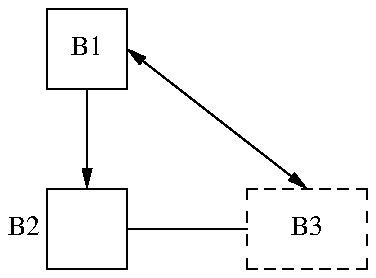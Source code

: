 .PS
boxht = .4; boxwid = .4;
down    # set default direction
B1: box "B1"
arrow
B2: box
"B2 " at B2.w rjust
line right .6 from B2.e
B3: box dashed wid .6 "B3"
line <-> from B3.n to B1.e
